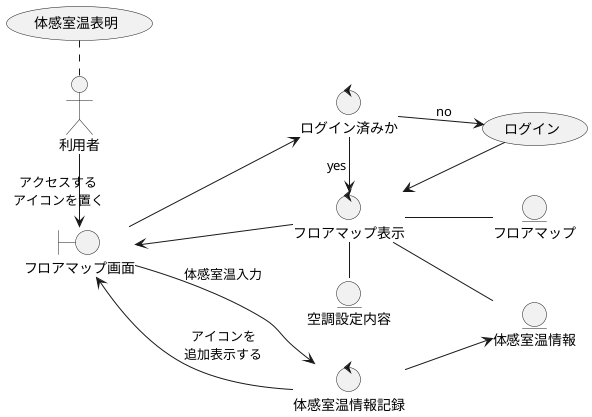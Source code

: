 @startuml
left to right direction
usecase ログイン
usecase 体感室温表明
actor 利用者
control ログイン済みか
boundary フロアマップ画面
control フロアマップ表示
entity フロアマップ
entity 体感室温情報
entity 空調設定内容

control 体感室温情報記録

体感室温表明 . 利用者
'利用者 -> フロアマップ画面
フロアマップ画面 --> ログイン済みか
ログイン済みか --> ログイン : no
フロアマップ表示 <-- ログイン
ログイン済みか -> フロアマップ表示 : yes

フロアマップ画面 <-- フロアマップ表示
フロアマップ表示 -- フロアマップ
フロアマップ表示 -- 体感室温情報
フロアマップ表示 - 空調設定内容
利用者 -> フロアマップ画面 : アクセスする\nアイコンを置く
フロアマップ画面 --> 体感室温情報記録 : 体感室温入力
体感室温情報記録 --> 体感室温情報
フロアマップ画面 <-- 体感室温情報記録 : アイコンを\n追加表示する


@enduml